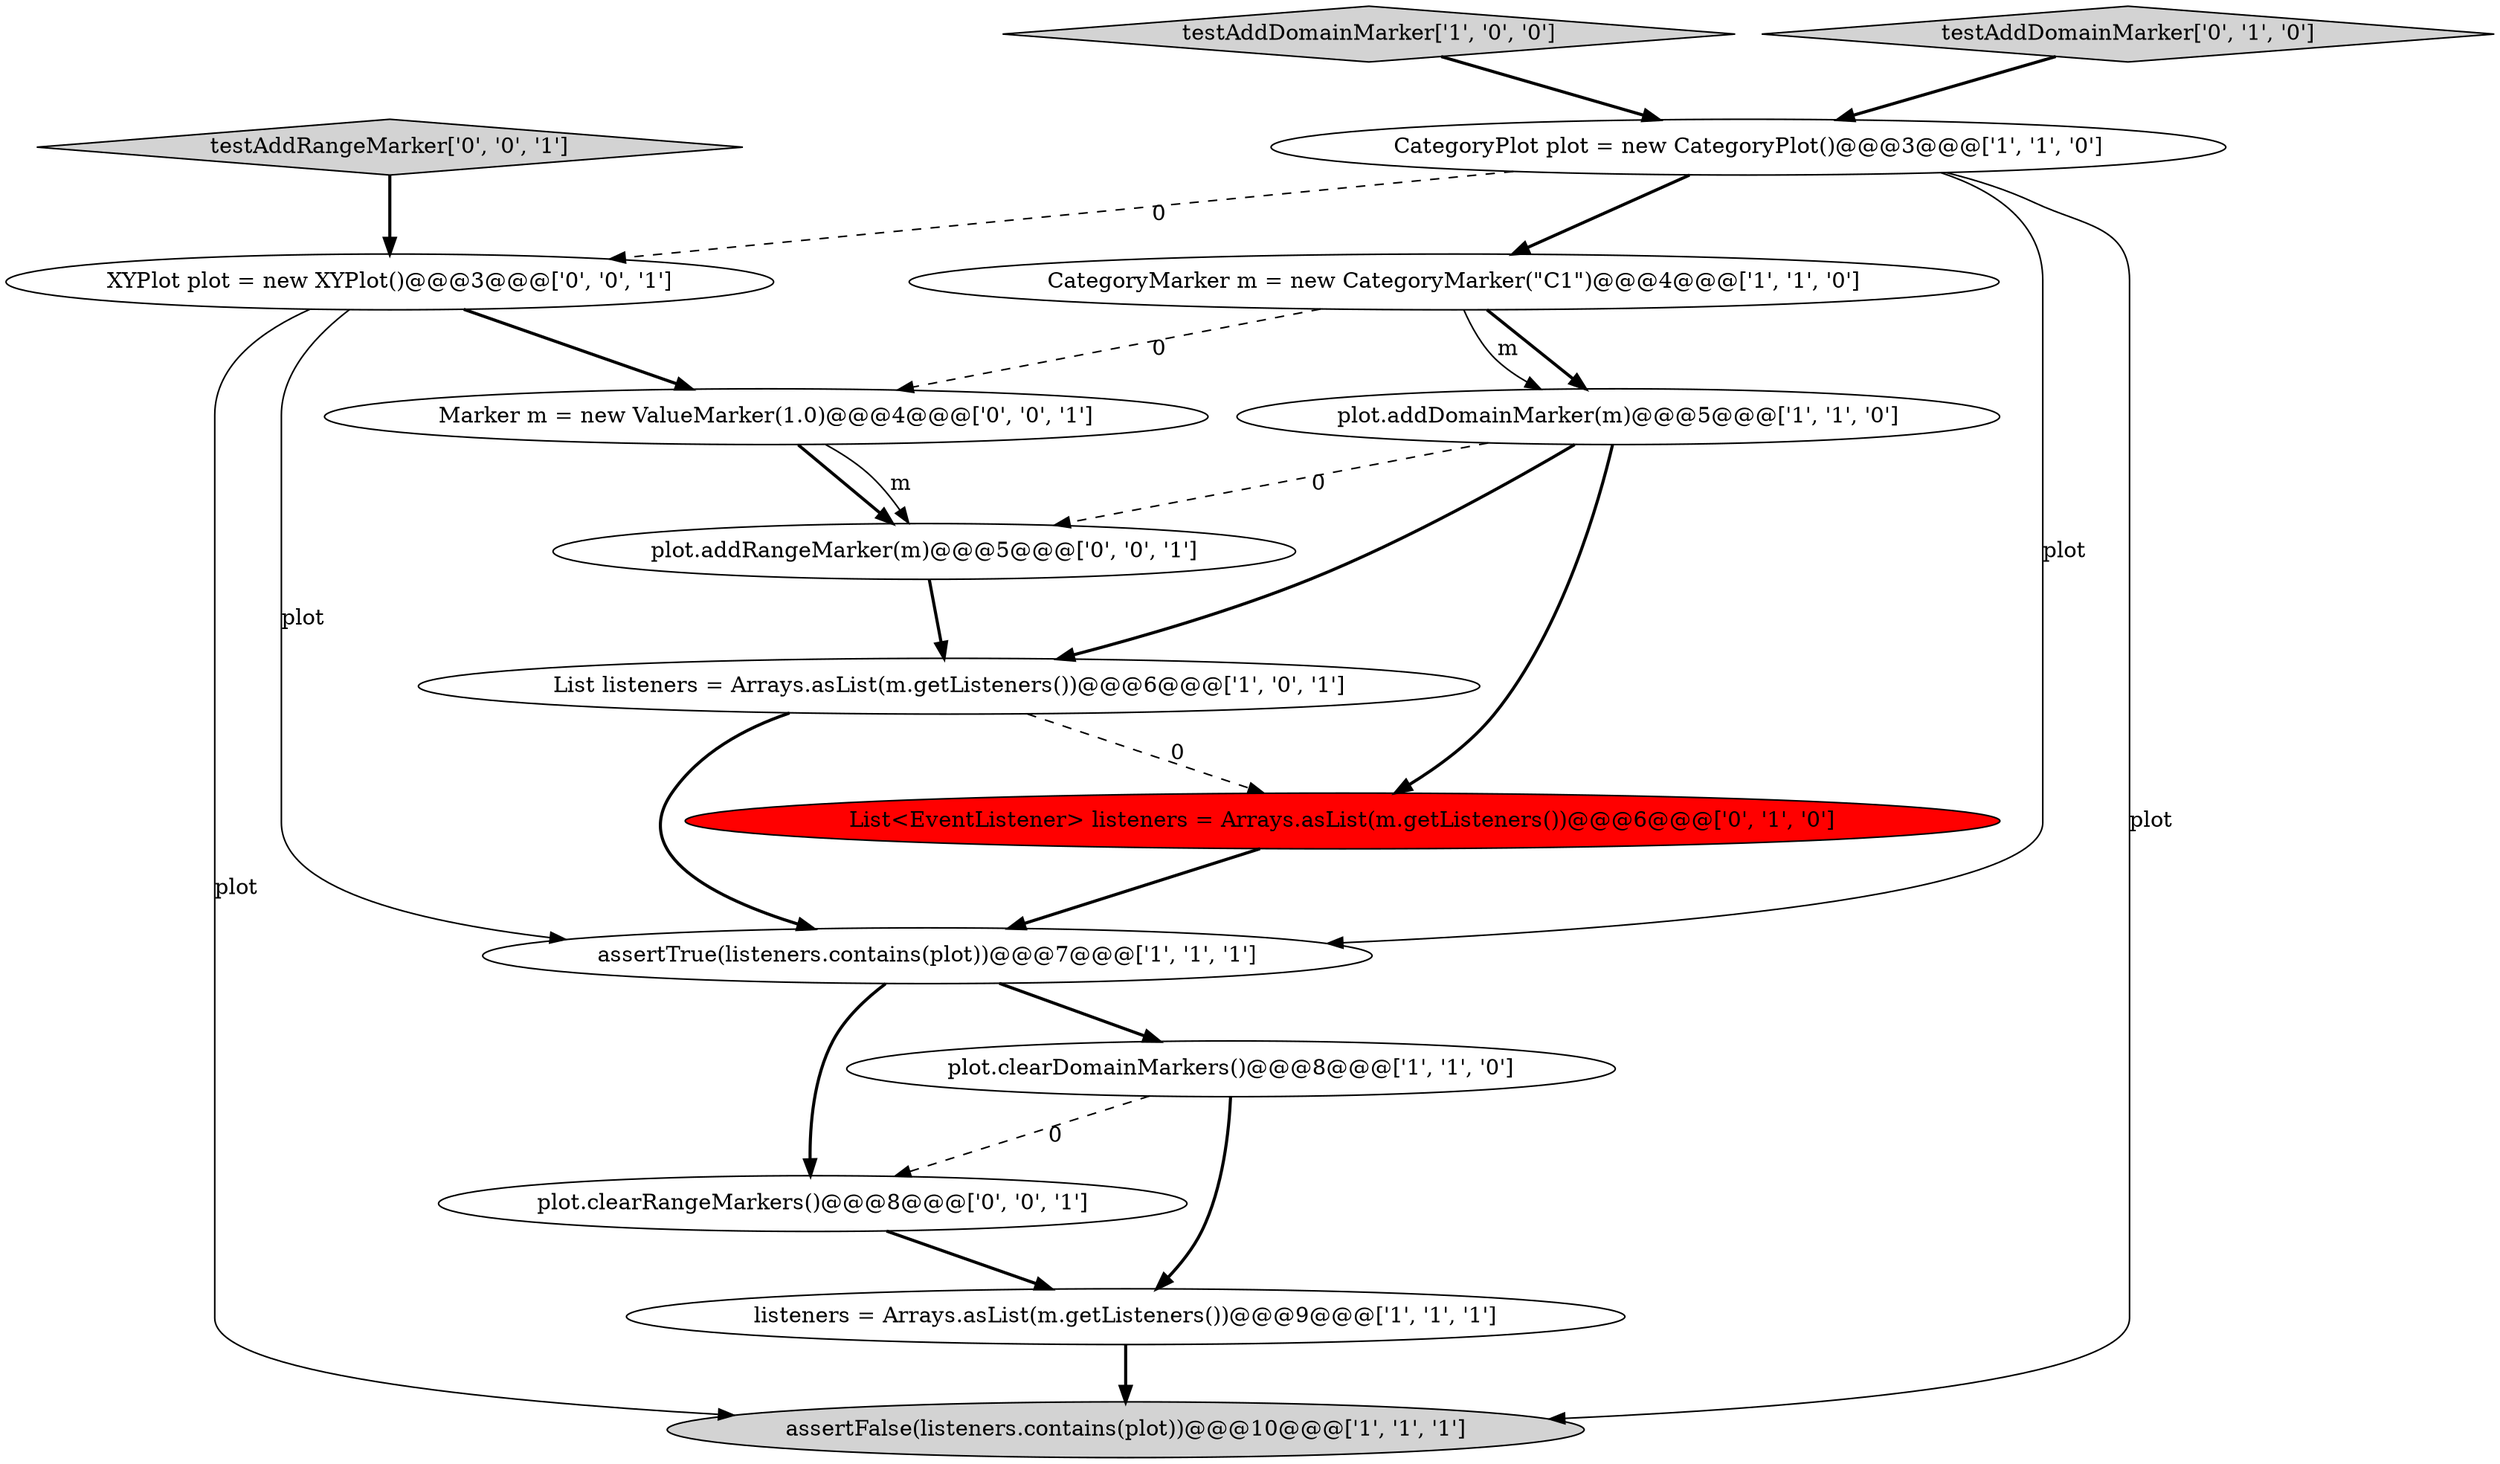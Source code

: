 digraph {
2 [style = filled, label = "plot.clearDomainMarkers()@@@8@@@['1', '1', '0']", fillcolor = white, shape = ellipse image = "AAA0AAABBB1BBB"];
1 [style = filled, label = "CategoryMarker m = new CategoryMarker(\"C1\")@@@4@@@['1', '1', '0']", fillcolor = white, shape = ellipse image = "AAA0AAABBB1BBB"];
10 [style = filled, label = "List<EventListener> listeners = Arrays.asList(m.getListeners())@@@6@@@['0', '1', '0']", fillcolor = red, shape = ellipse image = "AAA1AAABBB2BBB"];
14 [style = filled, label = "plot.addRangeMarker(m)@@@5@@@['0', '0', '1']", fillcolor = white, shape = ellipse image = "AAA0AAABBB3BBB"];
11 [style = filled, label = "XYPlot plot = new XYPlot()@@@3@@@['0', '0', '1']", fillcolor = white, shape = ellipse image = "AAA0AAABBB3BBB"];
6 [style = filled, label = "testAddDomainMarker['1', '0', '0']", fillcolor = lightgray, shape = diamond image = "AAA0AAABBB1BBB"];
12 [style = filled, label = "Marker m = new ValueMarker(1.0)@@@4@@@['0', '0', '1']", fillcolor = white, shape = ellipse image = "AAA0AAABBB3BBB"];
4 [style = filled, label = "assertTrue(listeners.contains(plot))@@@7@@@['1', '1', '1']", fillcolor = white, shape = ellipse image = "AAA0AAABBB1BBB"];
8 [style = filled, label = "assertFalse(listeners.contains(plot))@@@10@@@['1', '1', '1']", fillcolor = lightgray, shape = ellipse image = "AAA0AAABBB1BBB"];
15 [style = filled, label = "plot.clearRangeMarkers()@@@8@@@['0', '0', '1']", fillcolor = white, shape = ellipse image = "AAA0AAABBB3BBB"];
13 [style = filled, label = "testAddRangeMarker['0', '0', '1']", fillcolor = lightgray, shape = diamond image = "AAA0AAABBB3BBB"];
7 [style = filled, label = "plot.addDomainMarker(m)@@@5@@@['1', '1', '0']", fillcolor = white, shape = ellipse image = "AAA0AAABBB1BBB"];
3 [style = filled, label = "listeners = Arrays.asList(m.getListeners())@@@9@@@['1', '1', '1']", fillcolor = white, shape = ellipse image = "AAA0AAABBB1BBB"];
5 [style = filled, label = "List listeners = Arrays.asList(m.getListeners())@@@6@@@['1', '0', '1']", fillcolor = white, shape = ellipse image = "AAA0AAABBB1BBB"];
9 [style = filled, label = "testAddDomainMarker['0', '1', '0']", fillcolor = lightgray, shape = diamond image = "AAA0AAABBB2BBB"];
0 [style = filled, label = "CategoryPlot plot = new CategoryPlot()@@@3@@@['1', '1', '0']", fillcolor = white, shape = ellipse image = "AAA0AAABBB1BBB"];
0->8 [style = solid, label="plot"];
9->0 [style = bold, label=""];
7->10 [style = bold, label=""];
7->14 [style = dashed, label="0"];
2->3 [style = bold, label=""];
4->15 [style = bold, label=""];
0->4 [style = solid, label="plot"];
11->12 [style = bold, label=""];
6->0 [style = bold, label=""];
0->11 [style = dashed, label="0"];
4->2 [style = bold, label=""];
15->3 [style = bold, label=""];
1->7 [style = bold, label=""];
13->11 [style = bold, label=""];
2->15 [style = dashed, label="0"];
1->12 [style = dashed, label="0"];
1->7 [style = solid, label="m"];
7->5 [style = bold, label=""];
5->10 [style = dashed, label="0"];
0->1 [style = bold, label=""];
3->8 [style = bold, label=""];
5->4 [style = bold, label=""];
12->14 [style = bold, label=""];
10->4 [style = bold, label=""];
11->8 [style = solid, label="plot"];
12->14 [style = solid, label="m"];
11->4 [style = solid, label="plot"];
14->5 [style = bold, label=""];
}
